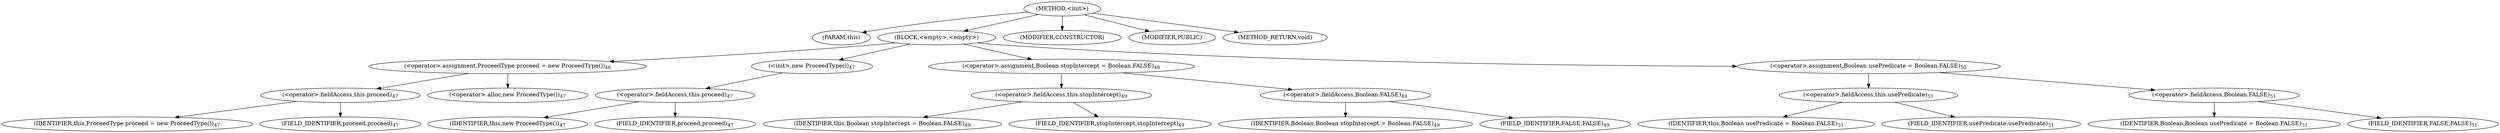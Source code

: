 digraph "&lt;init&gt;" {  
"377" [label = <(METHOD,&lt;init&gt;)> ]
"378" [label = <(PARAM,this)> ]
"379" [label = <(BLOCK,&lt;empty&gt;,&lt;empty&gt;)> ]
"380" [label = <(&lt;operator&gt;.assignment,ProceedType proceed = new ProceedType())<SUB>46</SUB>> ]
"381" [label = <(&lt;operator&gt;.fieldAccess,this.proceed)<SUB>47</SUB>> ]
"382" [label = <(IDENTIFIER,this,ProceedType proceed = new ProceedType())<SUB>47</SUB>> ]
"383" [label = <(FIELD_IDENTIFIER,proceed,proceed)<SUB>47</SUB>> ]
"384" [label = <(&lt;operator&gt;.alloc,new ProceedType())<SUB>47</SUB>> ]
"385" [label = <(&lt;init&gt;,new ProceedType())<SUB>47</SUB>> ]
"386" [label = <(&lt;operator&gt;.fieldAccess,this.proceed)<SUB>47</SUB>> ]
"387" [label = <(IDENTIFIER,this,new ProceedType())<SUB>47</SUB>> ]
"388" [label = <(FIELD_IDENTIFIER,proceed,proceed)<SUB>47</SUB>> ]
"389" [label = <(&lt;operator&gt;.assignment,Boolean stopIntercept = Boolean.FALSE)<SUB>48</SUB>> ]
"390" [label = <(&lt;operator&gt;.fieldAccess,this.stopIntercept)<SUB>49</SUB>> ]
"391" [label = <(IDENTIFIER,this,Boolean stopIntercept = Boolean.FALSE)<SUB>49</SUB>> ]
"392" [label = <(FIELD_IDENTIFIER,stopIntercept,stopIntercept)<SUB>49</SUB>> ]
"393" [label = <(&lt;operator&gt;.fieldAccess,Boolean.FALSE)<SUB>49</SUB>> ]
"394" [label = <(IDENTIFIER,Boolean,Boolean stopIntercept = Boolean.FALSE)<SUB>49</SUB>> ]
"395" [label = <(FIELD_IDENTIFIER,FALSE,FALSE)<SUB>49</SUB>> ]
"396" [label = <(&lt;operator&gt;.assignment,Boolean usePredicate = Boolean.FALSE)<SUB>50</SUB>> ]
"397" [label = <(&lt;operator&gt;.fieldAccess,this.usePredicate)<SUB>51</SUB>> ]
"398" [label = <(IDENTIFIER,this,Boolean usePredicate = Boolean.FALSE)<SUB>51</SUB>> ]
"399" [label = <(FIELD_IDENTIFIER,usePredicate,usePredicate)<SUB>51</SUB>> ]
"400" [label = <(&lt;operator&gt;.fieldAccess,Boolean.FALSE)<SUB>51</SUB>> ]
"401" [label = <(IDENTIFIER,Boolean,Boolean usePredicate = Boolean.FALSE)<SUB>51</SUB>> ]
"402" [label = <(FIELD_IDENTIFIER,FALSE,FALSE)<SUB>51</SUB>> ]
"403" [label = <(MODIFIER,CONSTRUCTOR)> ]
"404" [label = <(MODIFIER,PUBLIC)> ]
"405" [label = <(METHOD_RETURN,void)> ]
  "377" -> "378" 
  "377" -> "379" 
  "377" -> "403" 
  "377" -> "404" 
  "377" -> "405" 
  "379" -> "380" 
  "379" -> "385" 
  "379" -> "389" 
  "379" -> "396" 
  "380" -> "381" 
  "380" -> "384" 
  "381" -> "382" 
  "381" -> "383" 
  "385" -> "386" 
  "386" -> "387" 
  "386" -> "388" 
  "389" -> "390" 
  "389" -> "393" 
  "390" -> "391" 
  "390" -> "392" 
  "393" -> "394" 
  "393" -> "395" 
  "396" -> "397" 
  "396" -> "400" 
  "397" -> "398" 
  "397" -> "399" 
  "400" -> "401" 
  "400" -> "402" 
}
